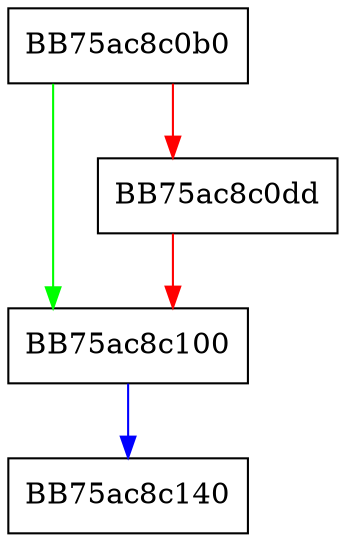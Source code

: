 digraph AddOkPhysical {
  node [shape="box"];
  graph [splines=ortho];
  BB75ac8c0b0 -> BB75ac8c100 [color="green"];
  BB75ac8c0b0 -> BB75ac8c0dd [color="red"];
  BB75ac8c0dd -> BB75ac8c100 [color="red"];
  BB75ac8c100 -> BB75ac8c140 [color="blue"];
}